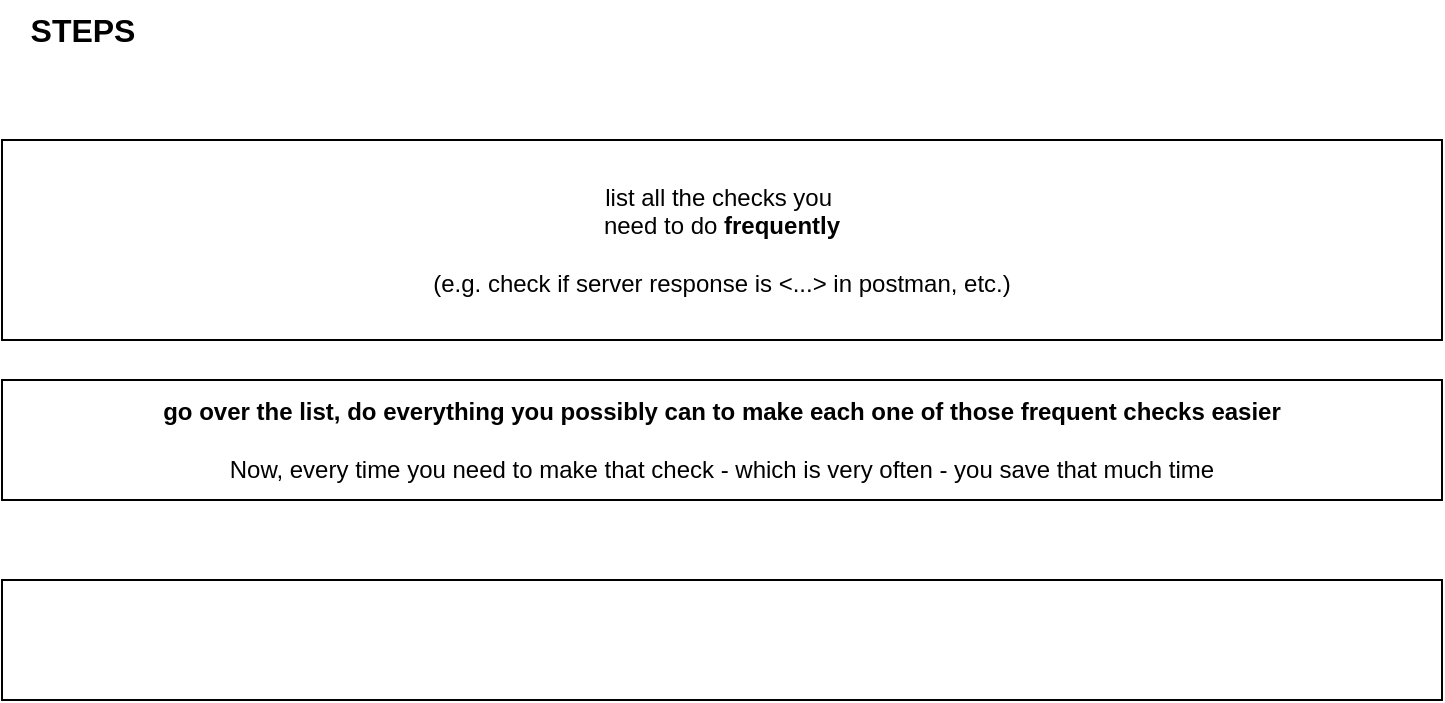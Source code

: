 <mxfile version="22.1.18" type="github">
  <diagram name="Page-1" id="ZPTlXOk6UU-GweHPPE-C">
    <mxGraphModel dx="1050" dy="557" grid="1" gridSize="10" guides="1" tooltips="1" connect="1" arrows="1" fold="1" page="1" pageScale="1" pageWidth="850" pageHeight="1100" math="0" shadow="0">
      <root>
        <mxCell id="0" />
        <mxCell id="1" parent="0" />
        <mxCell id="_TBH8grfphFG0vw2uRV1-1" value="list all the checks you&amp;nbsp;&lt;br&gt;need to do &lt;b&gt;frequently&lt;br&gt;&lt;/b&gt;&lt;br&gt;(e.g. check if server response is &amp;lt;...&amp;gt; in postman, etc.)" style="rounded=0;whiteSpace=wrap;html=1;" vertex="1" parent="1">
          <mxGeometry x="40" y="80" width="720" height="100" as="geometry" />
        </mxCell>
        <mxCell id="_TBH8grfphFG0vw2uRV1-2" value="" style="rounded=0;whiteSpace=wrap;html=1;" vertex="1" parent="1">
          <mxGeometry x="40" y="300" width="720" height="60" as="geometry" />
        </mxCell>
        <mxCell id="_TBH8grfphFG0vw2uRV1-3" value="&lt;b&gt;go over the list, do everything you possibly can to make each one of those frequent checks easier&lt;/b&gt;&lt;br&gt;&lt;br&gt;Now, every time you need to make that check - which is very often - you save that much time" style="rounded=0;whiteSpace=wrap;html=1;" vertex="1" parent="1">
          <mxGeometry x="40" y="200" width="720" height="60" as="geometry" />
        </mxCell>
        <mxCell id="_TBH8grfphFG0vw2uRV1-4" value="&lt;b&gt;&lt;font style=&quot;font-size: 16px;&quot;&gt;STEPS&lt;/font&gt;&lt;/b&gt;" style="text;html=1;align=center;verticalAlign=middle;resizable=0;points=[];autosize=1;strokeColor=none;fillColor=none;" vertex="1" parent="1">
          <mxGeometry x="40" y="10" width="80" height="30" as="geometry" />
        </mxCell>
      </root>
    </mxGraphModel>
  </diagram>
</mxfile>
